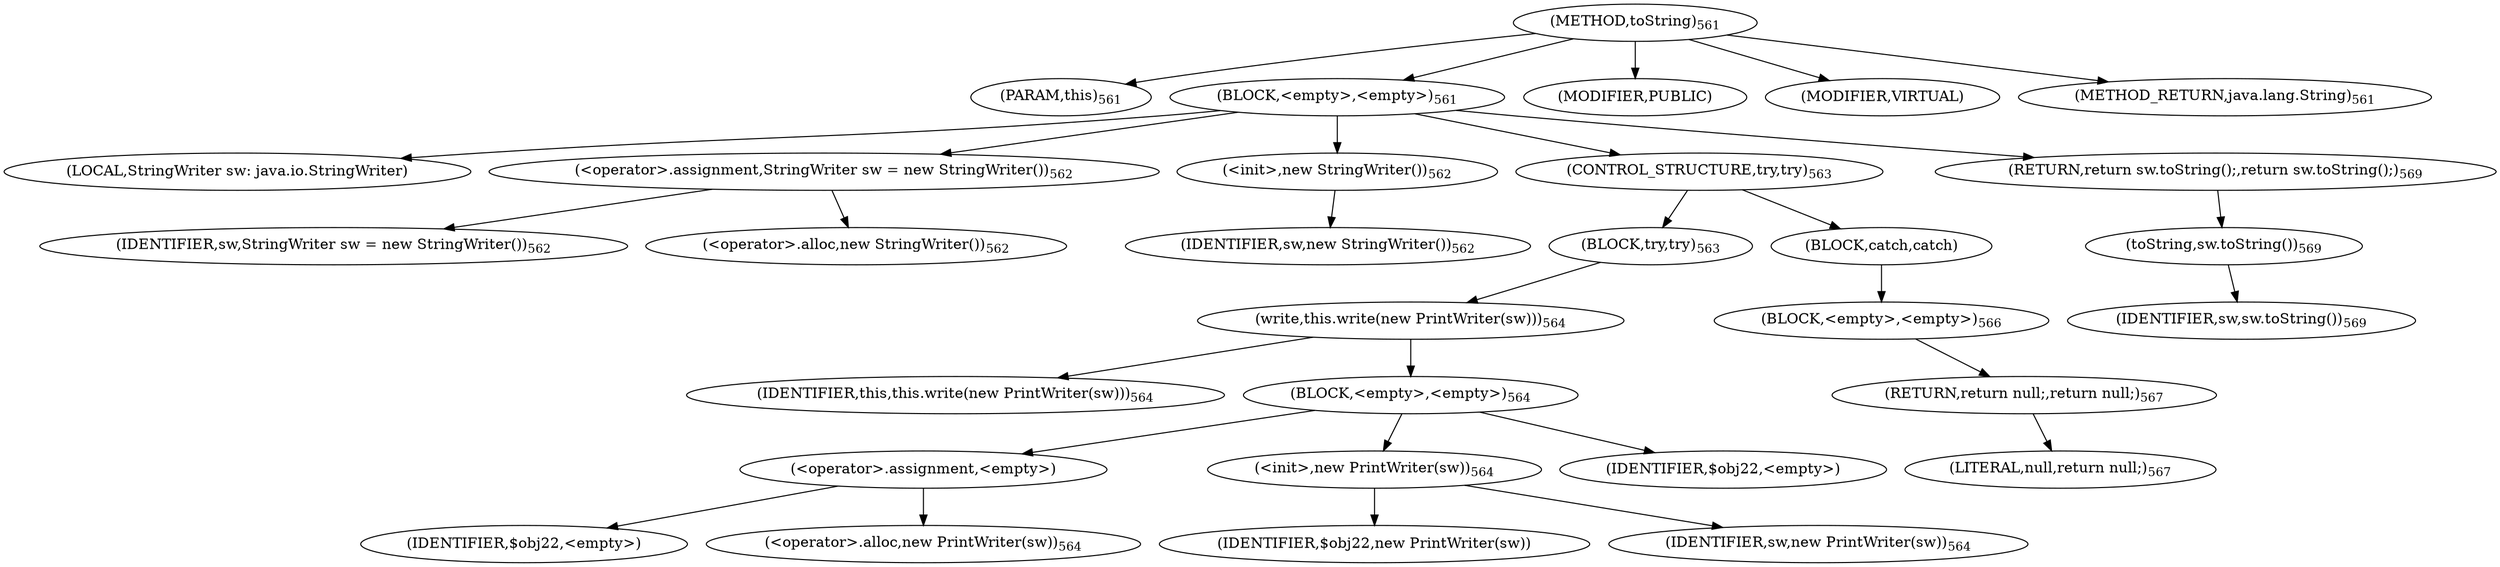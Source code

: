 digraph "toString" {  
"1411" [label = <(METHOD,toString)<SUB>561</SUB>> ]
"77" [label = <(PARAM,this)<SUB>561</SUB>> ]
"1412" [label = <(BLOCK,&lt;empty&gt;,&lt;empty&gt;)<SUB>561</SUB>> ]
"75" [label = <(LOCAL,StringWriter sw: java.io.StringWriter)> ]
"1413" [label = <(&lt;operator&gt;.assignment,StringWriter sw = new StringWriter())<SUB>562</SUB>> ]
"1414" [label = <(IDENTIFIER,sw,StringWriter sw = new StringWriter())<SUB>562</SUB>> ]
"1415" [label = <(&lt;operator&gt;.alloc,new StringWriter())<SUB>562</SUB>> ]
"1416" [label = <(&lt;init&gt;,new StringWriter())<SUB>562</SUB>> ]
"74" [label = <(IDENTIFIER,sw,new StringWriter())<SUB>562</SUB>> ]
"1417" [label = <(CONTROL_STRUCTURE,try,try)<SUB>563</SUB>> ]
"1418" [label = <(BLOCK,try,try)<SUB>563</SUB>> ]
"1419" [label = <(write,this.write(new PrintWriter(sw)))<SUB>564</SUB>> ]
"76" [label = <(IDENTIFIER,this,this.write(new PrintWriter(sw)))<SUB>564</SUB>> ]
"1420" [label = <(BLOCK,&lt;empty&gt;,&lt;empty&gt;)<SUB>564</SUB>> ]
"1421" [label = <(&lt;operator&gt;.assignment,&lt;empty&gt;)> ]
"1422" [label = <(IDENTIFIER,$obj22,&lt;empty&gt;)> ]
"1423" [label = <(&lt;operator&gt;.alloc,new PrintWriter(sw))<SUB>564</SUB>> ]
"1424" [label = <(&lt;init&gt;,new PrintWriter(sw))<SUB>564</SUB>> ]
"1425" [label = <(IDENTIFIER,$obj22,new PrintWriter(sw))> ]
"1426" [label = <(IDENTIFIER,sw,new PrintWriter(sw))<SUB>564</SUB>> ]
"1427" [label = <(IDENTIFIER,$obj22,&lt;empty&gt;)> ]
"1428" [label = <(BLOCK,catch,catch)> ]
"1429" [label = <(BLOCK,&lt;empty&gt;,&lt;empty&gt;)<SUB>566</SUB>> ]
"1430" [label = <(RETURN,return null;,return null;)<SUB>567</SUB>> ]
"1431" [label = <(LITERAL,null,return null;)<SUB>567</SUB>> ]
"1432" [label = <(RETURN,return sw.toString();,return sw.toString();)<SUB>569</SUB>> ]
"1433" [label = <(toString,sw.toString())<SUB>569</SUB>> ]
"1434" [label = <(IDENTIFIER,sw,sw.toString())<SUB>569</SUB>> ]
"1435" [label = <(MODIFIER,PUBLIC)> ]
"1436" [label = <(MODIFIER,VIRTUAL)> ]
"1437" [label = <(METHOD_RETURN,java.lang.String)<SUB>561</SUB>> ]
  "1411" -> "77" 
  "1411" -> "1412" 
  "1411" -> "1435" 
  "1411" -> "1436" 
  "1411" -> "1437" 
  "1412" -> "75" 
  "1412" -> "1413" 
  "1412" -> "1416" 
  "1412" -> "1417" 
  "1412" -> "1432" 
  "1413" -> "1414" 
  "1413" -> "1415" 
  "1416" -> "74" 
  "1417" -> "1418" 
  "1417" -> "1428" 
  "1418" -> "1419" 
  "1419" -> "76" 
  "1419" -> "1420" 
  "1420" -> "1421" 
  "1420" -> "1424" 
  "1420" -> "1427" 
  "1421" -> "1422" 
  "1421" -> "1423" 
  "1424" -> "1425" 
  "1424" -> "1426" 
  "1428" -> "1429" 
  "1429" -> "1430" 
  "1430" -> "1431" 
  "1432" -> "1433" 
  "1433" -> "1434" 
}

